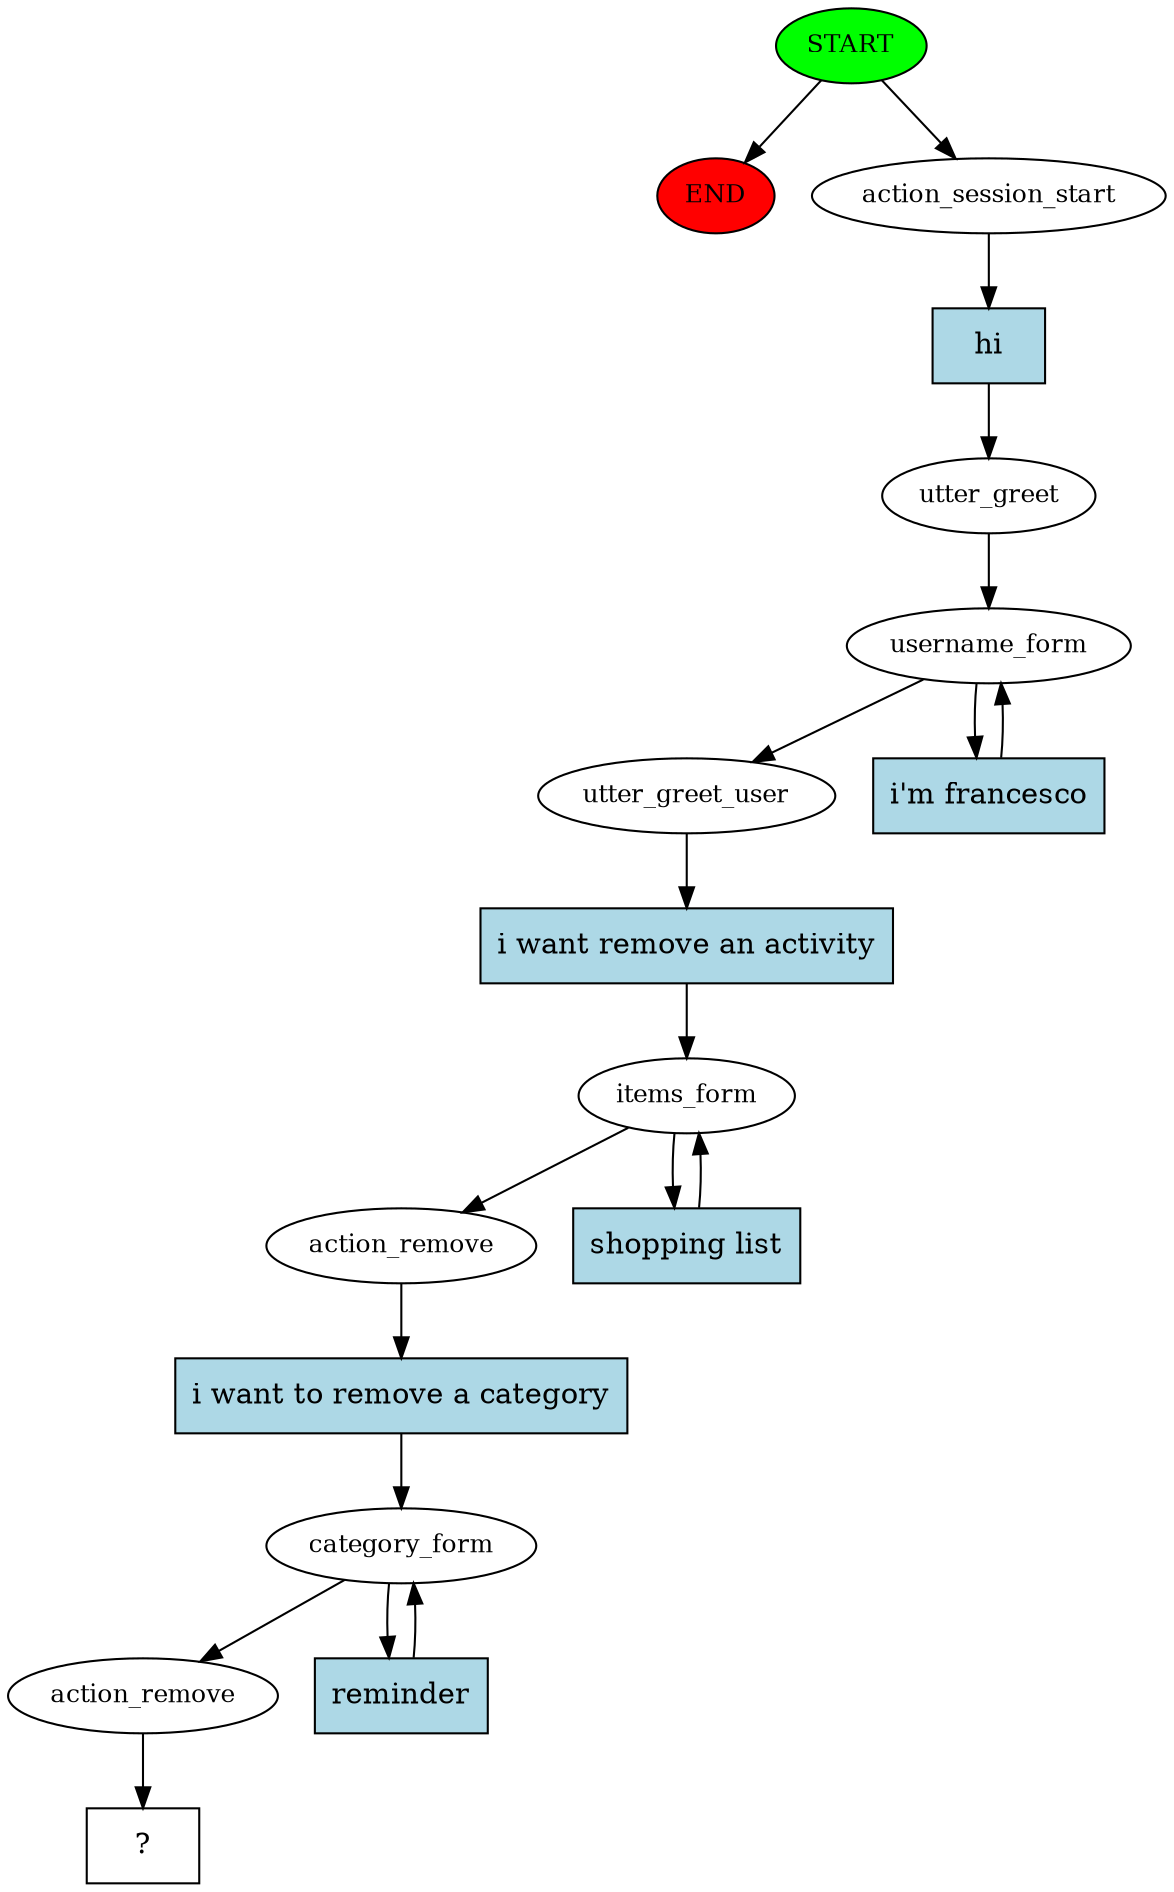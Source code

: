 digraph  {
0 [class="start active", fillcolor=green, fontsize=12, label=START, style=filled];
"-1" [class=end, fillcolor=red, fontsize=12, label=END, style=filled];
1 [class=active, fontsize=12, label=action_session_start];
2 [class=active, fontsize=12, label=utter_greet];
3 [class=active, fontsize=12, label=username_form];
5 [class=active, fontsize=12, label=utter_greet_user];
6 [class=active, fontsize=12, label=items_form];
9 [class=active, fontsize=12, label=action_remove];
10 [class=active, fontsize=12, label=category_form];
12 [class=active, fontsize=12, label=action_remove];
13 [class="intent dashed active", label="  ?  ", shape=rect];
14 [class="intent active", fillcolor=lightblue, label=hi, shape=rect, style=filled];
15 [class="intent active", fillcolor=lightblue, label="i'm francesco", shape=rect, style=filled];
16 [class="intent active", fillcolor=lightblue, label="i want remove an activity", shape=rect, style=filled];
17 [class="intent active", fillcolor=lightblue, label="shopping list", shape=rect, style=filled];
18 [class="intent active", fillcolor=lightblue, label="i want to remove a category", shape=rect, style=filled];
19 [class="intent active", fillcolor=lightblue, label=reminder, shape=rect, style=filled];
0 -> "-1"  [class="", key=NONE, label=""];
0 -> 1  [class=active, key=NONE, label=""];
1 -> 14  [class=active, key=0];
2 -> 3  [class=active, key=NONE, label=""];
3 -> 5  [class=active, key=NONE, label=""];
3 -> 15  [class=active, key=0];
5 -> 16  [class=active, key=0];
6 -> 9  [class=active, key=NONE, label=""];
6 -> 17  [class=active, key=0];
9 -> 18  [class=active, key=0];
10 -> 12  [class=active, key=NONE, label=""];
10 -> 19  [class=active, key=0];
12 -> 13  [class=active, key=NONE, label=""];
14 -> 2  [class=active, key=0];
15 -> 3  [class=active, key=0];
16 -> 6  [class=active, key=0];
17 -> 6  [class=active, key=0];
18 -> 10  [class=active, key=0];
19 -> 10  [class=active, key=0];
}

